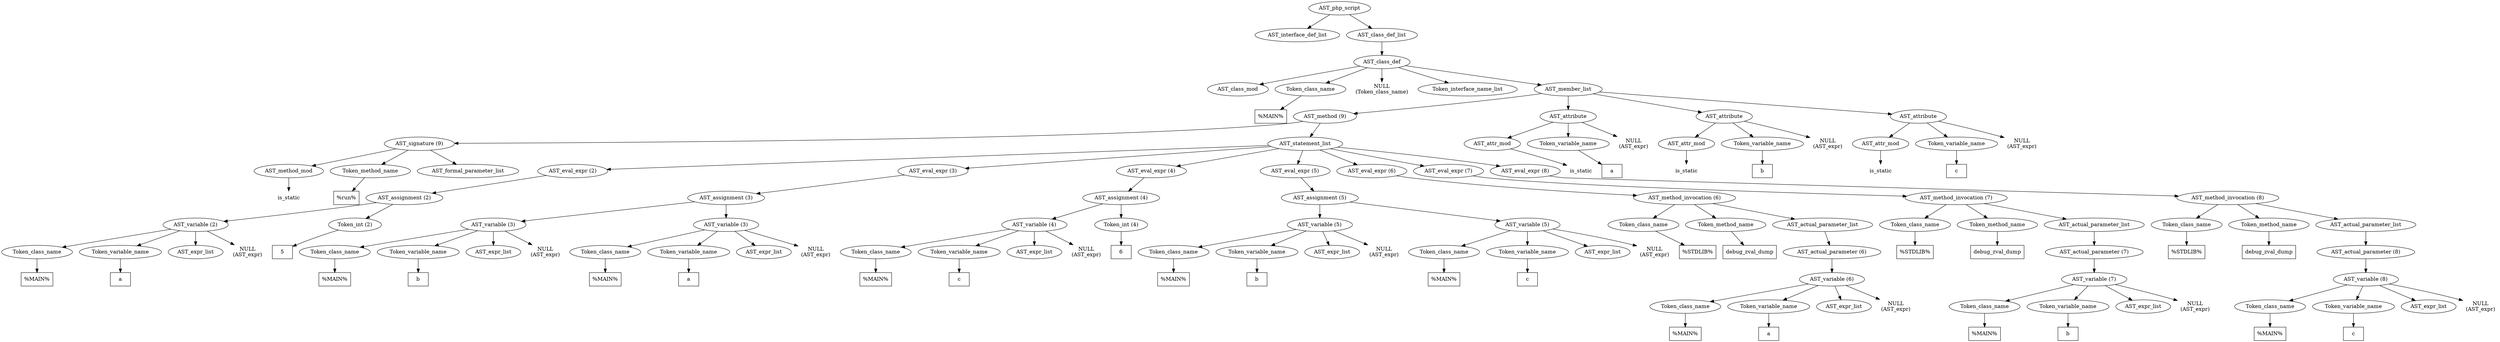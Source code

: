 /*
 * AST in dot format generated by phc -- the PHP compiler
 */

digraph AST {
node_0 [label="AST_php_script"];
node_1 [label="AST_interface_def_list"];
node_2 [label="AST_class_def_list"];
node_3 [label="AST_class_def"];
node_4 [label="AST_class_mod"];
node_5 [label="Token_class_name"];
node_6 [label="%MAIN%", shape=box]
node_5 -> node_6;
node_7 [label="NULL\n(Token_class_name)", shape=plaintext]
node_8 [label="Token_interface_name_list"];
node_9 [label="AST_member_list"];
node_10 [label="AST_method (9)"];
node_11 [label="AST_signature (9)"];
node_12 [label="AST_method_mod"];
node_13 [label="is_static", shape=plaintext]
node_12 -> node_13;
node_14 [label="Token_method_name"];
node_15 [label="%run%", shape=box]
node_14 -> node_15;
node_16 [label="AST_formal_parameter_list"];
node_11 -> node_16;
node_11 -> node_14;
node_11 -> node_12;
node_17 [label="AST_statement_list"];
node_18 [label="AST_eval_expr (2)"];
node_19 [label="AST_assignment (2)"];
node_20 [label="AST_variable (2)"];
node_21 [label="Token_class_name"];
node_22 [label="%MAIN%", shape=box]
node_21 -> node_22;
node_23 [label="Token_variable_name"];
node_24 [label="a", shape=box]
node_23 -> node_24;
node_25 [label="AST_expr_list"];
node_26 [label="NULL\n(AST_expr)", shape=plaintext]
node_20 -> node_26;
node_20 -> node_25;
node_20 -> node_23;
node_20 -> node_21;
node_27 [label="Token_int (2)"];
node_28 [label="5", shape=box]
node_27 -> node_28;
node_19 -> node_27;
node_19 -> node_20;
node_18 -> node_19;
node_29 [label="AST_eval_expr (3)"];
node_30 [label="AST_assignment (3)"];
node_31 [label="AST_variable (3)"];
node_32 [label="Token_class_name"];
node_33 [label="%MAIN%", shape=box]
node_32 -> node_33;
node_34 [label="Token_variable_name"];
node_35 [label="b", shape=box]
node_34 -> node_35;
node_36 [label="AST_expr_list"];
node_37 [label="NULL\n(AST_expr)", shape=plaintext]
node_31 -> node_37;
node_31 -> node_36;
node_31 -> node_34;
node_31 -> node_32;
node_38 [label="AST_variable (3)"];
node_39 [label="Token_class_name"];
node_40 [label="%MAIN%", shape=box]
node_39 -> node_40;
node_41 [label="Token_variable_name"];
node_42 [label="a", shape=box]
node_41 -> node_42;
node_43 [label="AST_expr_list"];
node_44 [label="NULL\n(AST_expr)", shape=plaintext]
node_38 -> node_44;
node_38 -> node_43;
node_38 -> node_41;
node_38 -> node_39;
node_30 -> node_38;
node_30 -> node_31;
node_29 -> node_30;
node_45 [label="AST_eval_expr (4)"];
node_46 [label="AST_assignment (4)"];
node_47 [label="AST_variable (4)"];
node_48 [label="Token_class_name"];
node_49 [label="%MAIN%", shape=box]
node_48 -> node_49;
node_50 [label="Token_variable_name"];
node_51 [label="c", shape=box]
node_50 -> node_51;
node_52 [label="AST_expr_list"];
node_53 [label="NULL\n(AST_expr)", shape=plaintext]
node_47 -> node_53;
node_47 -> node_52;
node_47 -> node_50;
node_47 -> node_48;
node_54 [label="Token_int (4)"];
node_55 [label="6", shape=box]
node_54 -> node_55;
node_46 -> node_54;
node_46 -> node_47;
node_45 -> node_46;
node_56 [label="AST_eval_expr (5)"];
node_57 [label="AST_assignment (5)"];
node_58 [label="AST_variable (5)"];
node_59 [label="Token_class_name"];
node_60 [label="%MAIN%", shape=box]
node_59 -> node_60;
node_61 [label="Token_variable_name"];
node_62 [label="b", shape=box]
node_61 -> node_62;
node_63 [label="AST_expr_list"];
node_64 [label="NULL\n(AST_expr)", shape=plaintext]
node_58 -> node_64;
node_58 -> node_63;
node_58 -> node_61;
node_58 -> node_59;
node_65 [label="AST_variable (5)"];
node_66 [label="Token_class_name"];
node_67 [label="%MAIN%", shape=box]
node_66 -> node_67;
node_68 [label="Token_variable_name"];
node_69 [label="c", shape=box]
node_68 -> node_69;
node_70 [label="AST_expr_list"];
node_71 [label="NULL\n(AST_expr)", shape=plaintext]
node_65 -> node_71;
node_65 -> node_70;
node_65 -> node_68;
node_65 -> node_66;
node_57 -> node_65;
node_57 -> node_58;
node_56 -> node_57;
node_72 [label="AST_eval_expr (6)"];
node_73 [label="AST_method_invocation (6)"];
node_74 [label="Token_class_name"];
node_75 [label="%STDLIB%", shape=box]
node_74 -> node_75;
node_76 [label="Token_method_name"];
node_77 [label="debug_zval_dump", shape=box]
node_76 -> node_77;
node_78 [label="AST_actual_parameter_list"];
node_79 [label="AST_actual_parameter (6)"];
node_80 [label="AST_variable (6)"];
node_81 [label="Token_class_name"];
node_82 [label="%MAIN%", shape=box]
node_81 -> node_82;
node_83 [label="Token_variable_name"];
node_84 [label="a", shape=box]
node_83 -> node_84;
node_85 [label="AST_expr_list"];
node_86 [label="NULL\n(AST_expr)", shape=plaintext]
node_80 -> node_86;
node_80 -> node_85;
node_80 -> node_83;
node_80 -> node_81;
node_79 -> node_80;
node_78 -> node_79;
node_73 -> node_78;
node_73 -> node_76;
node_73 -> node_74;
node_72 -> node_73;
node_87 [label="AST_eval_expr (7)"];
node_88 [label="AST_method_invocation (7)"];
node_89 [label="Token_class_name"];
node_90 [label="%STDLIB%", shape=box]
node_89 -> node_90;
node_91 [label="Token_method_name"];
node_92 [label="debug_zval_dump", shape=box]
node_91 -> node_92;
node_93 [label="AST_actual_parameter_list"];
node_94 [label="AST_actual_parameter (7)"];
node_95 [label="AST_variable (7)"];
node_96 [label="Token_class_name"];
node_97 [label="%MAIN%", shape=box]
node_96 -> node_97;
node_98 [label="Token_variable_name"];
node_99 [label="b", shape=box]
node_98 -> node_99;
node_100 [label="AST_expr_list"];
node_101 [label="NULL\n(AST_expr)", shape=plaintext]
node_95 -> node_101;
node_95 -> node_100;
node_95 -> node_98;
node_95 -> node_96;
node_94 -> node_95;
node_93 -> node_94;
node_88 -> node_93;
node_88 -> node_91;
node_88 -> node_89;
node_87 -> node_88;
node_102 [label="AST_eval_expr (8)"];
node_103 [label="AST_method_invocation (8)"];
node_104 [label="Token_class_name"];
node_105 [label="%STDLIB%", shape=box]
node_104 -> node_105;
node_106 [label="Token_method_name"];
node_107 [label="debug_zval_dump", shape=box]
node_106 -> node_107;
node_108 [label="AST_actual_parameter_list"];
node_109 [label="AST_actual_parameter (8)"];
node_110 [label="AST_variable (8)"];
node_111 [label="Token_class_name"];
node_112 [label="%MAIN%", shape=box]
node_111 -> node_112;
node_113 [label="Token_variable_name"];
node_114 [label="c", shape=box]
node_113 -> node_114;
node_115 [label="AST_expr_list"];
node_116 [label="NULL\n(AST_expr)", shape=plaintext]
node_110 -> node_116;
node_110 -> node_115;
node_110 -> node_113;
node_110 -> node_111;
node_109 -> node_110;
node_108 -> node_109;
node_103 -> node_108;
node_103 -> node_106;
node_103 -> node_104;
node_102 -> node_103;
node_17 -> node_102;
node_17 -> node_87;
node_17 -> node_72;
node_17 -> node_56;
node_17 -> node_45;
node_17 -> node_29;
node_17 -> node_18;
node_10 -> node_17;
node_10 -> node_11;
node_117 [label="AST_attribute"];
node_118 [label="AST_attr_mod"];
node_119 [label="is_static", shape=plaintext]
node_118 -> node_119;
node_120 [label="Token_variable_name"];
node_121 [label="a", shape=box]
node_120 -> node_121;
node_122 [label="NULL\n(AST_expr)", shape=plaintext]
node_117 -> node_122;
node_117 -> node_120;
node_117 -> node_118;
node_123 [label="AST_attribute"];
node_124 [label="AST_attr_mod"];
node_125 [label="is_static", shape=plaintext]
node_124 -> node_125;
node_126 [label="Token_variable_name"];
node_127 [label="b", shape=box]
node_126 -> node_127;
node_128 [label="NULL\n(AST_expr)", shape=plaintext]
node_123 -> node_128;
node_123 -> node_126;
node_123 -> node_124;
node_129 [label="AST_attribute"];
node_130 [label="AST_attr_mod"];
node_131 [label="is_static", shape=plaintext]
node_130 -> node_131;
node_132 [label="Token_variable_name"];
node_133 [label="c", shape=box]
node_132 -> node_133;
node_134 [label="NULL\n(AST_expr)", shape=plaintext]
node_129 -> node_134;
node_129 -> node_132;
node_129 -> node_130;
node_9 -> node_129;
node_9 -> node_123;
node_9 -> node_117;
node_9 -> node_10;
node_3 -> node_9;
node_3 -> node_8;
node_3 -> node_7;
node_3 -> node_5;
node_3 -> node_4;
node_2 -> node_3;
node_0 -> node_2;
node_0 -> node_1;
}
